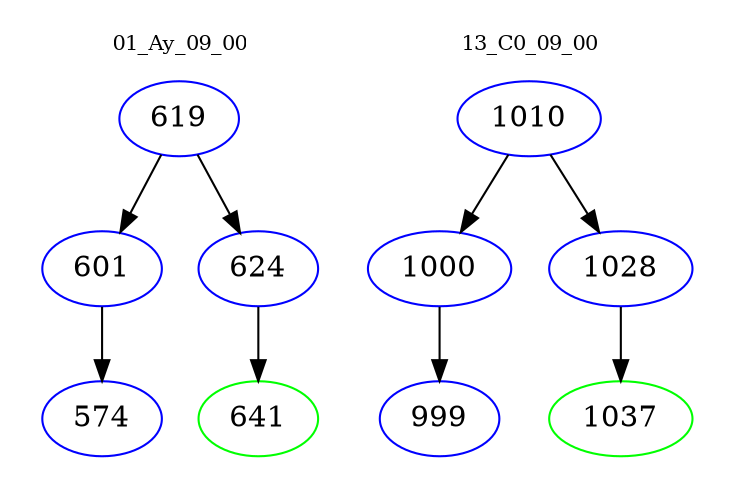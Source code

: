 digraph{
subgraph cluster_0 {
color = white
label = "01_Ay_09_00";
fontsize=10;
T0_619 [label="619", color="blue"]
T0_619 -> T0_601 [color="black"]
T0_601 [label="601", color="blue"]
T0_601 -> T0_574 [color="black"]
T0_574 [label="574", color="blue"]
T0_619 -> T0_624 [color="black"]
T0_624 [label="624", color="blue"]
T0_624 -> T0_641 [color="black"]
T0_641 [label="641", color="green"]
}
subgraph cluster_1 {
color = white
label = "13_C0_09_00";
fontsize=10;
T1_1010 [label="1010", color="blue"]
T1_1010 -> T1_1000 [color="black"]
T1_1000 [label="1000", color="blue"]
T1_1000 -> T1_999 [color="black"]
T1_999 [label="999", color="blue"]
T1_1010 -> T1_1028 [color="black"]
T1_1028 [label="1028", color="blue"]
T1_1028 -> T1_1037 [color="black"]
T1_1037 [label="1037", color="green"]
}
}
